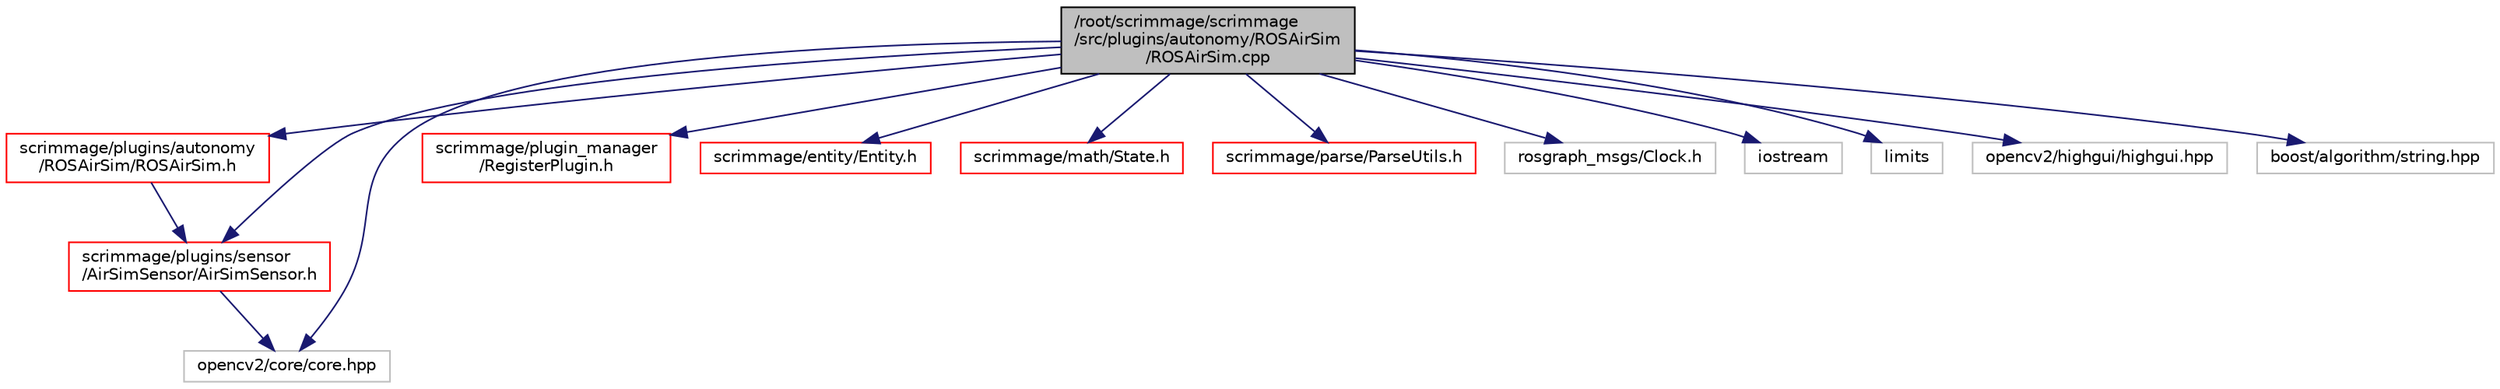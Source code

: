 digraph "/root/scrimmage/scrimmage/src/plugins/autonomy/ROSAirSim/ROSAirSim.cpp"
{
 // LATEX_PDF_SIZE
  edge [fontname="Helvetica",fontsize="10",labelfontname="Helvetica",labelfontsize="10"];
  node [fontname="Helvetica",fontsize="10",shape=record];
  Node1 [label="/root/scrimmage/scrimmage\l/src/plugins/autonomy/ROSAirSim\l/ROSAirSim.cpp",height=0.2,width=0.4,color="black", fillcolor="grey75", style="filled", fontcolor="black",tooltip="Receives AirSim data as SCRIMMAGE messages and publishes them as ROS messages."];
  Node1 -> Node2 [color="midnightblue",fontsize="10",style="solid",fontname="Helvetica"];
  Node2 [label="scrimmage/plugins/autonomy\l/ROSAirSim/ROSAirSim.h",height=0.2,width=0.4,color="red", fillcolor="white", style="filled",URL="$ROSAirSim_8h.html",tooltip="Receives AirSim data as SCRIMMAGE messages and publishes them as ROS messages."];
  Node2 -> Node44 [color="midnightblue",fontsize="10",style="solid",fontname="Helvetica"];
  Node44 [label="scrimmage/plugins/sensor\l/AirSimSensor/AirSimSensor.h",height=0.2,width=0.4,color="red", fillcolor="white", style="filled",URL="$AirSimSensor_8h.html",tooltip="Requests AirSim data over RPC and publishes it as SCRIMMAGE messages."];
  Node44 -> Node52 [color="midnightblue",fontsize="10",style="solid",fontname="Helvetica"];
  Node52 [label="opencv2/core/core.hpp",height=0.2,width=0.4,color="grey75", fillcolor="white", style="filled",tooltip=" "];
  Node1 -> Node44 [color="midnightblue",fontsize="10",style="solid",fontname="Helvetica"];
  Node1 -> Node59 [color="midnightblue",fontsize="10",style="solid",fontname="Helvetica"];
  Node59 [label="scrimmage/plugin_manager\l/RegisterPlugin.h",height=0.2,width=0.4,color="red", fillcolor="white", style="filled",URL="$RegisterPlugin_8h.html",tooltip="Brief file description."];
  Node1 -> Node60 [color="midnightblue",fontsize="10",style="solid",fontname="Helvetica"];
  Node60 [label="scrimmage/entity/Entity.h",height=0.2,width=0.4,color="red", fillcolor="white", style="filled",URL="$Entity_8h.html",tooltip="Brief file description."];
  Node1 -> Node65 [color="midnightblue",fontsize="10",style="solid",fontname="Helvetica"];
  Node65 [label="scrimmage/math/State.h",height=0.2,width=0.4,color="red", fillcolor="white", style="filled",URL="$State_8h.html",tooltip="Brief file description."];
  Node1 -> Node68 [color="midnightblue",fontsize="10",style="solid",fontname="Helvetica"];
  Node68 [label="scrimmage/parse/ParseUtils.h",height=0.2,width=0.4,color="red", fillcolor="white", style="filled",URL="$ParseUtils_8h.html",tooltip="Brief file description."];
  Node1 -> Node69 [color="midnightblue",fontsize="10",style="solid",fontname="Helvetica"];
  Node69 [label="rosgraph_msgs/Clock.h",height=0.2,width=0.4,color="grey75", fillcolor="white", style="filled",tooltip=" "];
  Node1 -> Node18 [color="midnightblue",fontsize="10",style="solid",fontname="Helvetica"];
  Node18 [label="iostream",height=0.2,width=0.4,color="grey75", fillcolor="white", style="filled",tooltip=" "];
  Node1 -> Node70 [color="midnightblue",fontsize="10",style="solid",fontname="Helvetica"];
  Node70 [label="limits",height=0.2,width=0.4,color="grey75", fillcolor="white", style="filled",tooltip=" "];
  Node1 -> Node52 [color="midnightblue",fontsize="10",style="solid",fontname="Helvetica"];
  Node1 -> Node71 [color="midnightblue",fontsize="10",style="solid",fontname="Helvetica"];
  Node71 [label="opencv2/highgui/highgui.hpp",height=0.2,width=0.4,color="grey75", fillcolor="white", style="filled",tooltip=" "];
  Node1 -> Node72 [color="midnightblue",fontsize="10",style="solid",fontname="Helvetica"];
  Node72 [label="boost/algorithm/string.hpp",height=0.2,width=0.4,color="grey75", fillcolor="white", style="filled",tooltip=" "];
}
